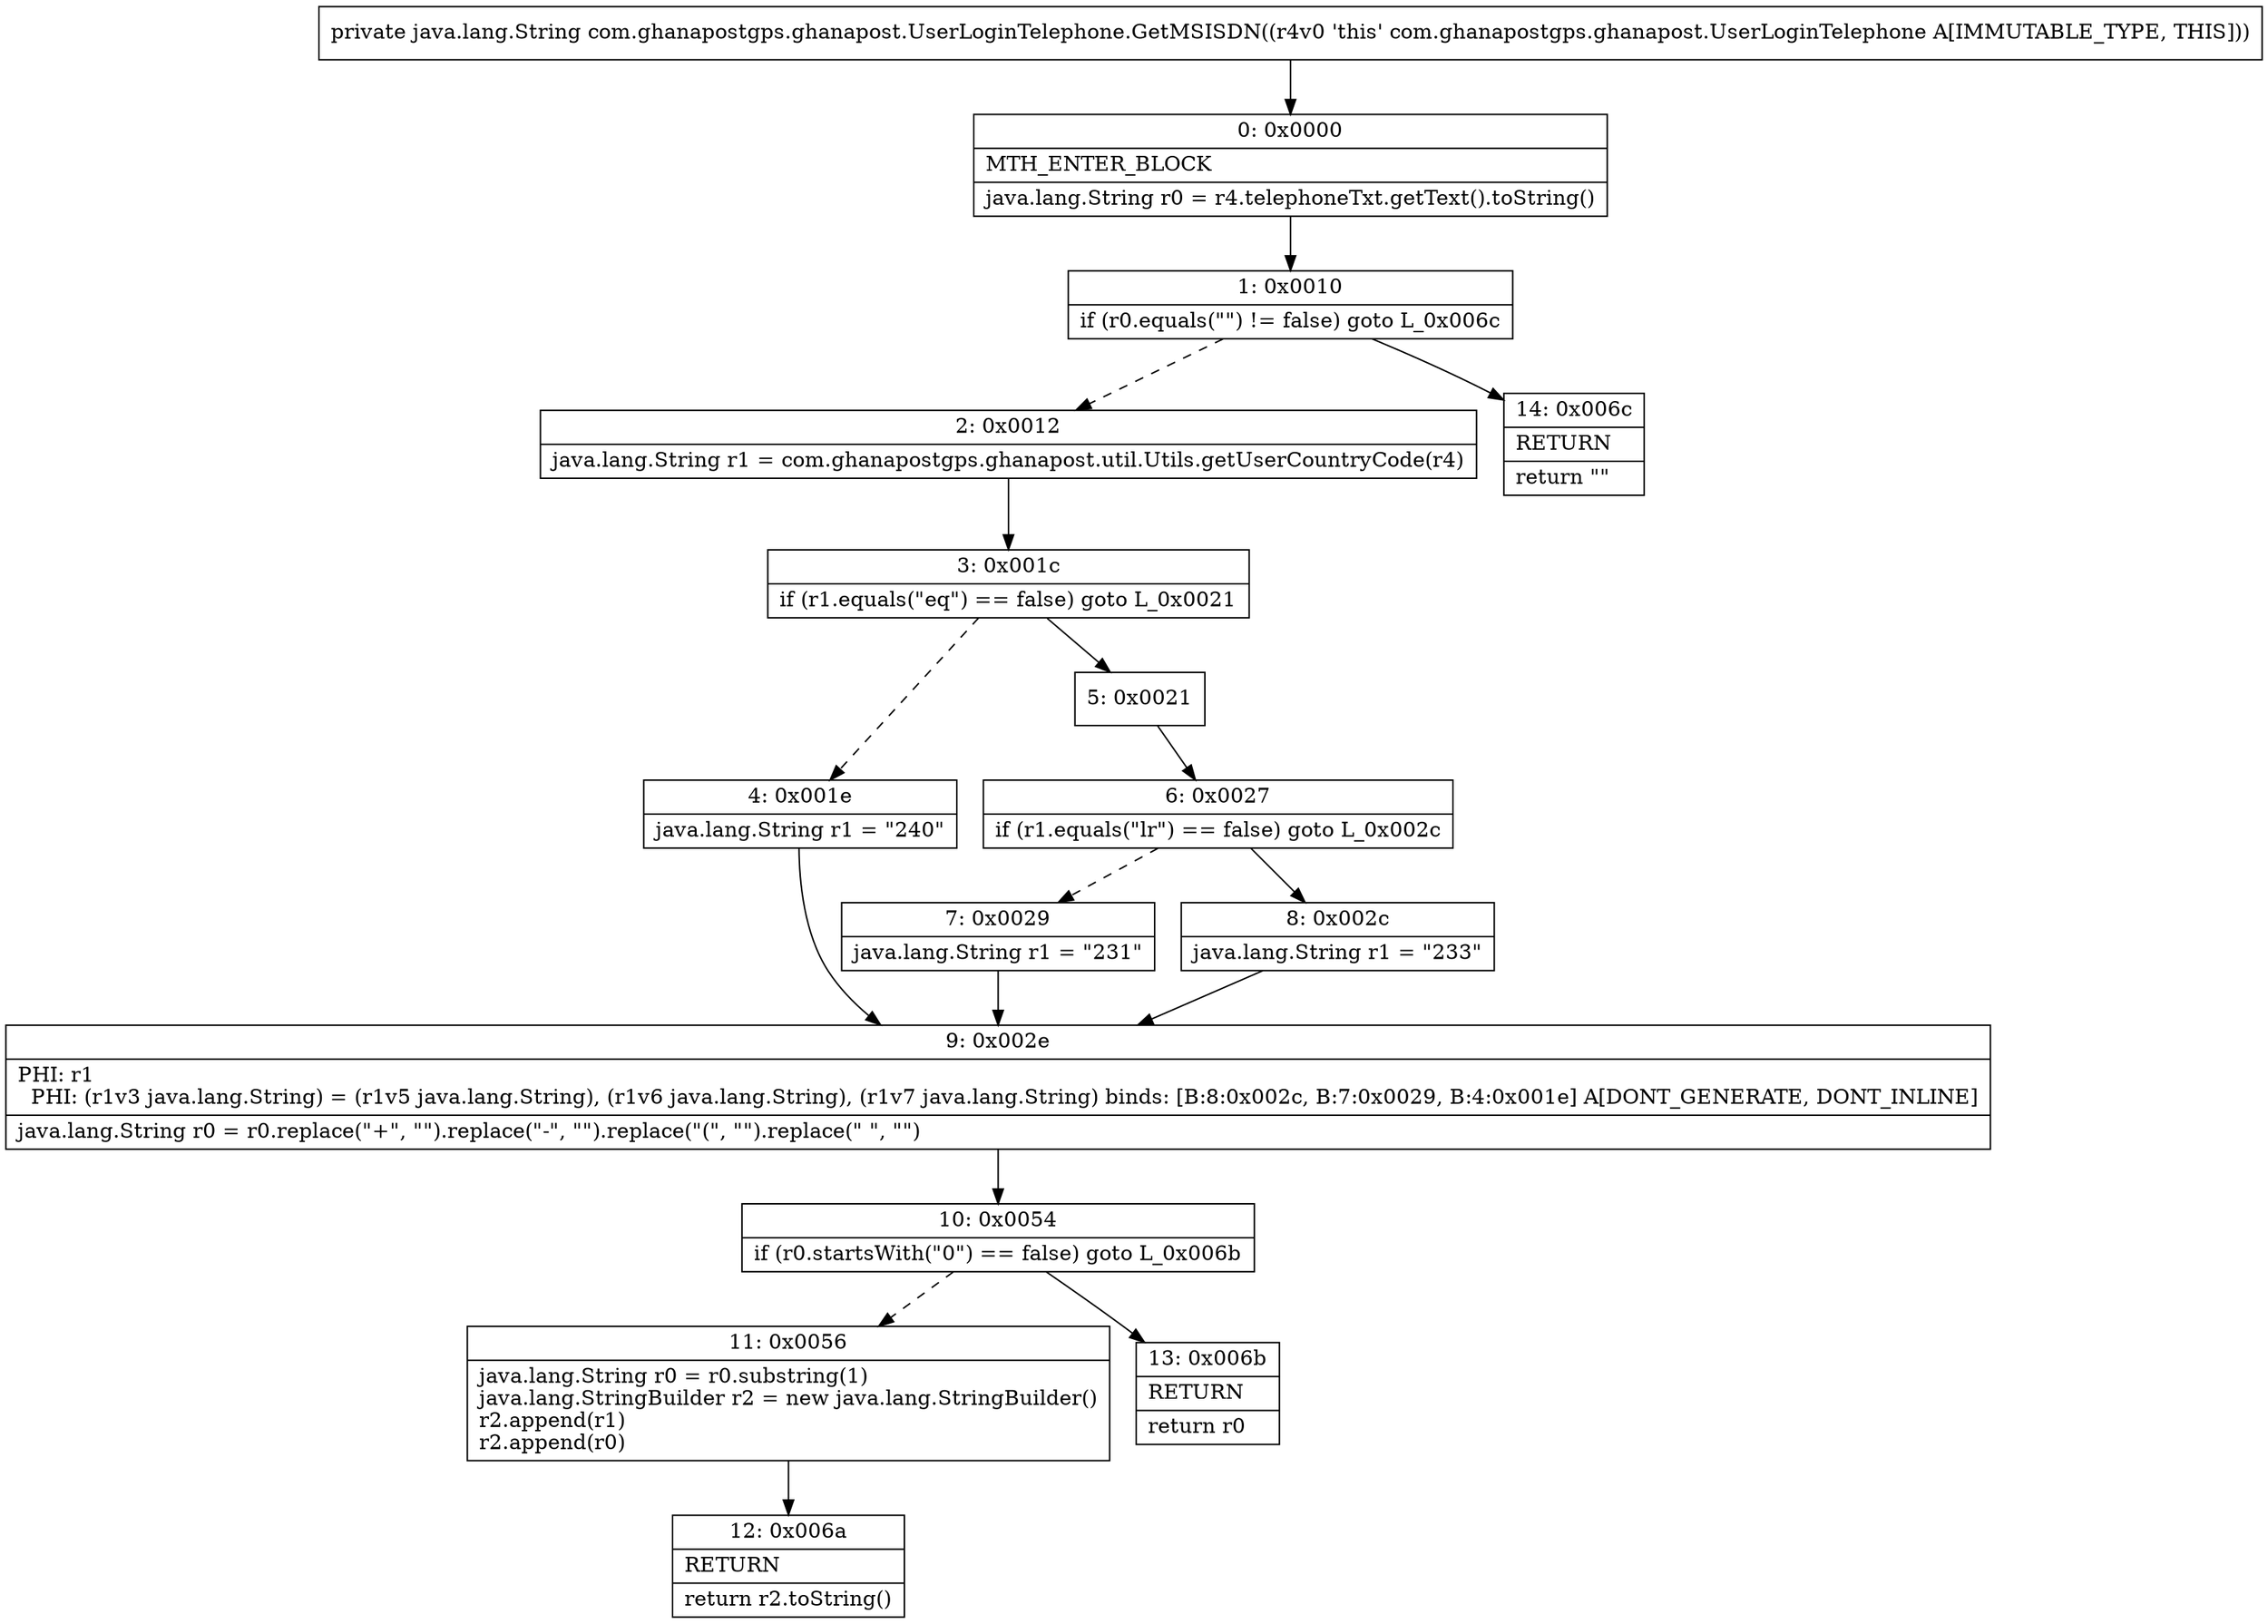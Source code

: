 digraph "CFG forcom.ghanapostgps.ghanapost.UserLoginTelephone.GetMSISDN()Ljava\/lang\/String;" {
Node_0 [shape=record,label="{0\:\ 0x0000|MTH_ENTER_BLOCK\l|java.lang.String r0 = r4.telephoneTxt.getText().toString()\l}"];
Node_1 [shape=record,label="{1\:\ 0x0010|if (r0.equals(\"\") != false) goto L_0x006c\l}"];
Node_2 [shape=record,label="{2\:\ 0x0012|java.lang.String r1 = com.ghanapostgps.ghanapost.util.Utils.getUserCountryCode(r4)\l}"];
Node_3 [shape=record,label="{3\:\ 0x001c|if (r1.equals(\"eq\") == false) goto L_0x0021\l}"];
Node_4 [shape=record,label="{4\:\ 0x001e|java.lang.String r1 = \"240\"\l}"];
Node_5 [shape=record,label="{5\:\ 0x0021}"];
Node_6 [shape=record,label="{6\:\ 0x0027|if (r1.equals(\"lr\") == false) goto L_0x002c\l}"];
Node_7 [shape=record,label="{7\:\ 0x0029|java.lang.String r1 = \"231\"\l}"];
Node_8 [shape=record,label="{8\:\ 0x002c|java.lang.String r1 = \"233\"\l}"];
Node_9 [shape=record,label="{9\:\ 0x002e|PHI: r1 \l  PHI: (r1v3 java.lang.String) = (r1v5 java.lang.String), (r1v6 java.lang.String), (r1v7 java.lang.String) binds: [B:8:0x002c, B:7:0x0029, B:4:0x001e] A[DONT_GENERATE, DONT_INLINE]\l|java.lang.String r0 = r0.replace(\"+\", \"\").replace(\"\-\", \"\").replace(\"(\", \"\").replace(\" \", \"\")\l}"];
Node_10 [shape=record,label="{10\:\ 0x0054|if (r0.startsWith(\"0\") == false) goto L_0x006b\l}"];
Node_11 [shape=record,label="{11\:\ 0x0056|java.lang.String r0 = r0.substring(1)\ljava.lang.StringBuilder r2 = new java.lang.StringBuilder()\lr2.append(r1)\lr2.append(r0)\l}"];
Node_12 [shape=record,label="{12\:\ 0x006a|RETURN\l|return r2.toString()\l}"];
Node_13 [shape=record,label="{13\:\ 0x006b|RETURN\l|return r0\l}"];
Node_14 [shape=record,label="{14\:\ 0x006c|RETURN\l|return \"\"\l}"];
MethodNode[shape=record,label="{private java.lang.String com.ghanapostgps.ghanapost.UserLoginTelephone.GetMSISDN((r4v0 'this' com.ghanapostgps.ghanapost.UserLoginTelephone A[IMMUTABLE_TYPE, THIS])) }"];
MethodNode -> Node_0;
Node_0 -> Node_1;
Node_1 -> Node_2[style=dashed];
Node_1 -> Node_14;
Node_2 -> Node_3;
Node_3 -> Node_4[style=dashed];
Node_3 -> Node_5;
Node_4 -> Node_9;
Node_5 -> Node_6;
Node_6 -> Node_7[style=dashed];
Node_6 -> Node_8;
Node_7 -> Node_9;
Node_8 -> Node_9;
Node_9 -> Node_10;
Node_10 -> Node_11[style=dashed];
Node_10 -> Node_13;
Node_11 -> Node_12;
}

